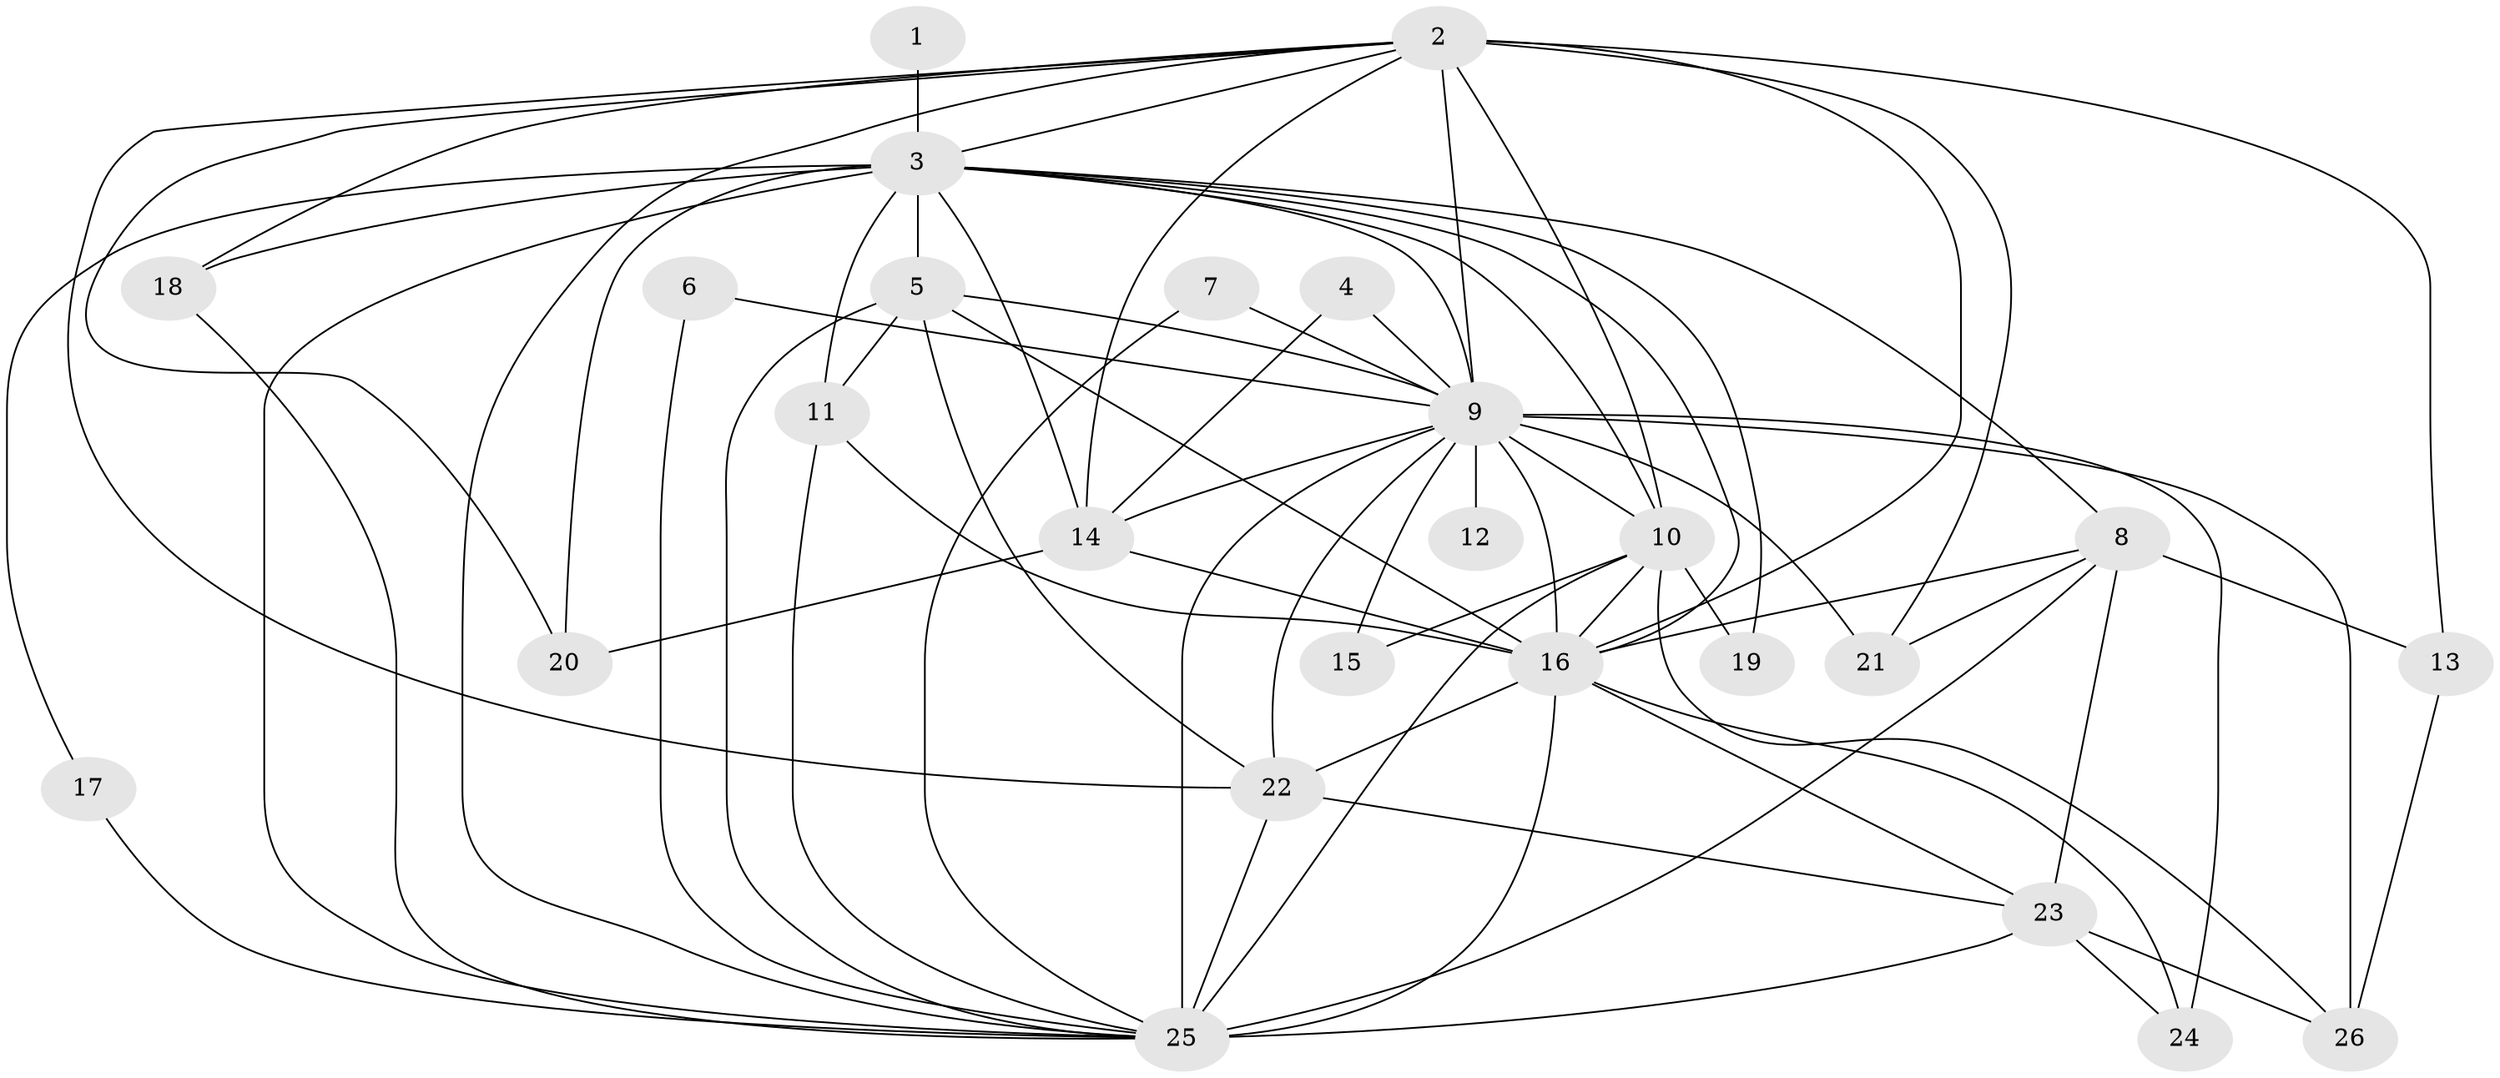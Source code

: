 // original degree distribution, {16: 0.011764705882352941, 18: 0.03529411764705882, 13: 0.011764705882352941, 32: 0.011764705882352941, 21: 0.011764705882352941, 20: 0.011764705882352941, 17: 0.011764705882352941, 15: 0.011764705882352941, 3: 0.18823529411764706, 2: 0.5411764705882353, 6: 0.011764705882352941, 5: 0.047058823529411764, 4: 0.08235294117647059, 8: 0.011764705882352941}
// Generated by graph-tools (version 1.1) at 2025/36/03/04/25 23:36:30]
// undirected, 26 vertices, 71 edges
graph export_dot {
  node [color=gray90,style=filled];
  1;
  2;
  3;
  4;
  5;
  6;
  7;
  8;
  9;
  10;
  11;
  12;
  13;
  14;
  15;
  16;
  17;
  18;
  19;
  20;
  21;
  22;
  23;
  24;
  25;
  26;
  1 -- 3 [weight=3.0];
  2 -- 3 [weight=3.0];
  2 -- 9 [weight=2.0];
  2 -- 10 [weight=3.0];
  2 -- 13 [weight=2.0];
  2 -- 14 [weight=2.0];
  2 -- 16 [weight=3.0];
  2 -- 18 [weight=1.0];
  2 -- 20 [weight=1.0];
  2 -- 21 [weight=1.0];
  2 -- 22 [weight=1.0];
  2 -- 25 [weight=3.0];
  3 -- 5 [weight=1.0];
  3 -- 8 [weight=1.0];
  3 -- 9 [weight=2.0];
  3 -- 10 [weight=2.0];
  3 -- 11 [weight=1.0];
  3 -- 14 [weight=1.0];
  3 -- 16 [weight=4.0];
  3 -- 17 [weight=1.0];
  3 -- 18 [weight=2.0];
  3 -- 19 [weight=1.0];
  3 -- 20 [weight=3.0];
  3 -- 25 [weight=7.0];
  4 -- 9 [weight=1.0];
  4 -- 14 [weight=1.0];
  5 -- 9 [weight=2.0];
  5 -- 11 [weight=1.0];
  5 -- 16 [weight=3.0];
  5 -- 22 [weight=1.0];
  5 -- 25 [weight=1.0];
  6 -- 9 [weight=1.0];
  6 -- 25 [weight=2.0];
  7 -- 9 [weight=1.0];
  7 -- 25 [weight=2.0];
  8 -- 13 [weight=1.0];
  8 -- 16 [weight=1.0];
  8 -- 21 [weight=1.0];
  8 -- 23 [weight=1.0];
  8 -- 25 [weight=4.0];
  9 -- 10 [weight=2.0];
  9 -- 12 [weight=1.0];
  9 -- 14 [weight=2.0];
  9 -- 15 [weight=1.0];
  9 -- 16 [weight=4.0];
  9 -- 21 [weight=1.0];
  9 -- 22 [weight=1.0];
  9 -- 24 [weight=3.0];
  9 -- 25 [weight=4.0];
  9 -- 26 [weight=2.0];
  10 -- 15 [weight=1.0];
  10 -- 16 [weight=2.0];
  10 -- 19 [weight=1.0];
  10 -- 25 [weight=6.0];
  10 -- 26 [weight=1.0];
  11 -- 16 [weight=1.0];
  11 -- 25 [weight=1.0];
  13 -- 26 [weight=1.0];
  14 -- 16 [weight=1.0];
  14 -- 20 [weight=1.0];
  16 -- 22 [weight=1.0];
  16 -- 23 [weight=1.0];
  16 -- 24 [weight=2.0];
  16 -- 25 [weight=7.0];
  17 -- 25 [weight=1.0];
  18 -- 25 [weight=1.0];
  22 -- 23 [weight=1.0];
  22 -- 25 [weight=1.0];
  23 -- 24 [weight=1.0];
  23 -- 25 [weight=2.0];
  23 -- 26 [weight=1.0];
}
